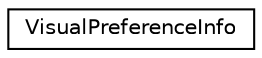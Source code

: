 digraph "Graphical Class Hierarchy"
{
 // LATEX_PDF_SIZE
  edge [fontname="Helvetica",fontsize="10",labelfontname="Helvetica",labelfontsize="10"];
  node [fontname="Helvetica",fontsize="10",shape=record];
  rankdir="LR";
  Node0 [label="VisualPreferenceInfo",height=0.2,width=0.4,color="black", fillcolor="white", style="filled",URL="$structVisualPreferenceInfo.html",tooltip=" "];
}
